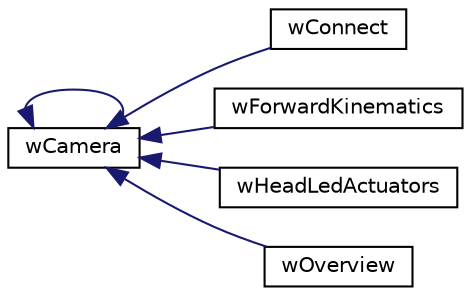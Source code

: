 digraph "Graphical Class Hierarchy"
{
  edge [fontname="Helvetica",fontsize="10",labelfontname="Helvetica",labelfontsize="10"];
  node [fontname="Helvetica",fontsize="10",shape=record];
  rankdir="LR";
  Node0 [label="Widget",height=0.2,width=0.4,color="grey75", fillcolor="white", style="filled"];
  Node0 -> Node0 [dir="back",color="midnightblue",fontsize="10",style="solid",fontname="Helvetica"];
  Node0 [label="wCamera",height=0.2,width=0.4,color="black", fillcolor="white", style="filled",URL="$classwCamera.html",tooltip="wCamera: widget to visualise images and draw on them. "];
  Node0 -> Node2 [dir="back",color="midnightblue",fontsize="10",style="solid",fontname="Helvetica"];
  Node2 [label="wConnect",height=0.2,width=0.4,color="black", fillcolor="white", style="filled",URL="$classwConnect.html",tooltip="wConnect: widget to handle the connection with the host. "];
  Node0 -> Node3 [dir="back",color="midnightblue",fontsize="10",style="solid",fontname="Helvetica"];
  Node3 [label="wForwardKinematics",height=0.2,width=0.4,color="black", fillcolor="white", style="filled",URL="$classwForwardKinematics.html",tooltip="wForwardKinematics: widget starts writing the forward kinematics values to a file. "];
  Node0 -> Node4 [dir="back",color="midnightblue",fontsize="10",style="solid",fontname="Helvetica"];
  Node4 [label="wHeadLedActuators",height=0.2,width=0.4,color="black", fillcolor="white", style="filled",URL="$classwHeadLedActuators.html",tooltip="wHeadLedActuators: widget to visualise the head led actuators. "];
  Node0 -> Node5 [dir="back",color="midnightblue",fontsize="10",style="solid",fontname="Helvetica"];
  Node5 [label="wOverview",height=0.2,width=0.4,color="black", fillcolor="white", style="filled",URL="$classwOverview.html",tooltip="wOverview: Overview widget containing the main categories of the representations that are always show..."];
}
